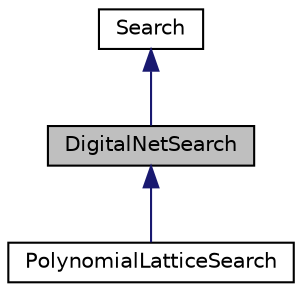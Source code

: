 digraph "DigitalNetSearch"
{
 // INTERACTIVE_SVG=YES
  bgcolor="transparent";
  edge [fontname="Helvetica",fontsize="10",labelfontname="Helvetica",labelfontsize="10"];
  node [fontname="Helvetica",fontsize="10",shape=record];
  Node0 [label="DigitalNetSearch",height=0.2,width=0.4,color="black", fillcolor="grey75", style="filled", fontcolor="black"];
  Node1 -> Node0 [dir="back",color="midnightblue",fontsize="10",style="solid",fontname="Helvetica"];
  Node1 [label="Search",height=0.2,width=0.4,color="black",URL="$dd/dc8/classumontreal_1_1ssj_1_1latnetbuilder_1_1Search.html",tooltip="Abstract class for the search of highly uniform point sets with LatNet Builder. "];
  Node0 -> Node2 [dir="back",color="midnightblue",fontsize="10",style="solid",fontname="Helvetica"];
  Node2 [label="PolynomialLatticeSearch",height=0.2,width=0.4,color="black",URL="$de/db5/classumontreal_1_1ssj_1_1latnetbuilder_1_1PolynomialLatticeSearch.html",tooltip="Class for the search of good polynomial lattice rules using LatNet Builder. "];
}

